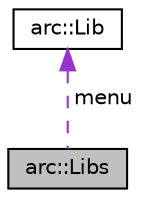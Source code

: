 digraph "arc::Libs"
{
 // LATEX_PDF_SIZE
  edge [fontname="Helvetica",fontsize="10",labelfontname="Helvetica",labelfontsize="10"];
  node [fontname="Helvetica",fontsize="10",shape=record];
  Node1 [label="arc::Libs",height=0.2,width=0.4,color="black", fillcolor="grey75", style="filled", fontcolor="black",tooltip="Struct for a collection of libraries."];
  Node2 -> Node1 [dir="back",color="darkorchid3",fontsize="10",style="dashed",label=" menu" ,fontname="Helvetica"];
  Node2 [label="arc::Lib",height=0.2,width=0.4,color="black", fillcolor="white", style="filled",URL="$structarc_1_1Lib.html",tooltip="Struct for a library."];
}
